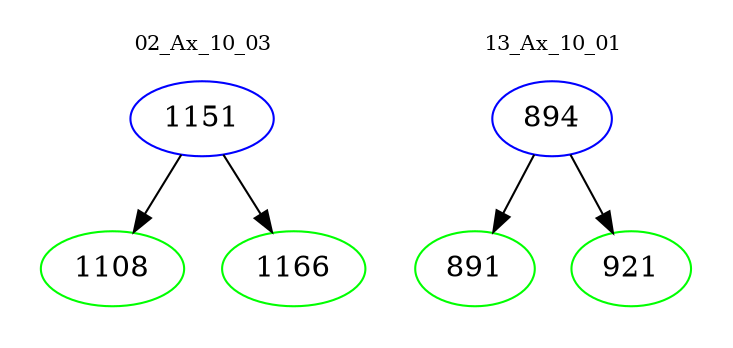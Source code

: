 digraph{
subgraph cluster_0 {
color = white
label = "02_Ax_10_03";
fontsize=10;
T0_1151 [label="1151", color="blue"]
T0_1151 -> T0_1108 [color="black"]
T0_1108 [label="1108", color="green"]
T0_1151 -> T0_1166 [color="black"]
T0_1166 [label="1166", color="green"]
}
subgraph cluster_1 {
color = white
label = "13_Ax_10_01";
fontsize=10;
T1_894 [label="894", color="blue"]
T1_894 -> T1_891 [color="black"]
T1_891 [label="891", color="green"]
T1_894 -> T1_921 [color="black"]
T1_921 [label="921", color="green"]
}
}

